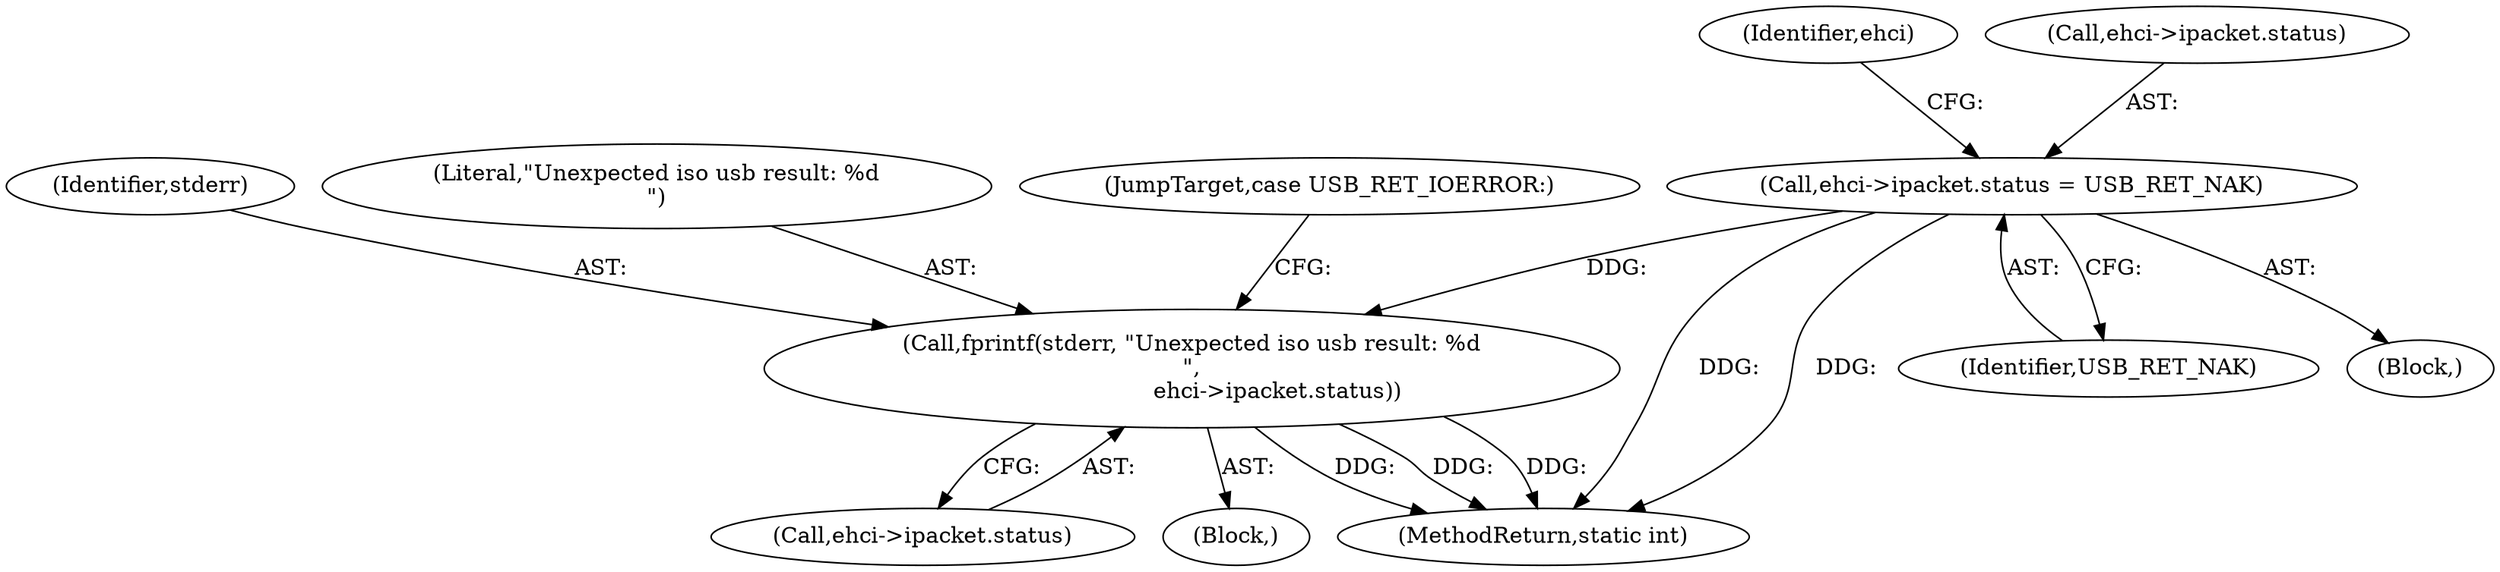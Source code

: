 digraph "0_qemu_b16c129daf0fed91febbb88de23dae8271c8898a@pointer" {
"1000404" [label="(Call,ehci->ipacket.status = USB_RET_NAK)"];
"1000433" [label="(Call,fprintf(stderr, \"Unexpected iso usb result: %d\n\",\n                        ehci->ipacket.status))"];
"1000404" [label="(Call,ehci->ipacket.status = USB_RET_NAK)"];
"1000401" [label="(Block,)"];
"1000410" [label="(Identifier,USB_RET_NAK)"];
"1000429" [label="(Block,)"];
"1000414" [label="(Identifier,ehci)"];
"1000434" [label="(Identifier,stderr)"];
"1000433" [label="(Call,fprintf(stderr, \"Unexpected iso usb result: %d\n\",\n                        ehci->ipacket.status))"];
"1000435" [label="(Literal,\"Unexpected iso usb result: %d\n\")"];
"1000533" [label="(MethodReturn,static int)"];
"1000436" [label="(Call,ehci->ipacket.status)"];
"1000405" [label="(Call,ehci->ipacket.status)"];
"1000441" [label="(JumpTarget,case USB_RET_IOERROR:)"];
"1000404" -> "1000401"  [label="AST: "];
"1000404" -> "1000410"  [label="CFG: "];
"1000405" -> "1000404"  [label="AST: "];
"1000410" -> "1000404"  [label="AST: "];
"1000414" -> "1000404"  [label="CFG: "];
"1000404" -> "1000533"  [label="DDG: "];
"1000404" -> "1000533"  [label="DDG: "];
"1000404" -> "1000433"  [label="DDG: "];
"1000433" -> "1000429"  [label="AST: "];
"1000433" -> "1000436"  [label="CFG: "];
"1000434" -> "1000433"  [label="AST: "];
"1000435" -> "1000433"  [label="AST: "];
"1000436" -> "1000433"  [label="AST: "];
"1000441" -> "1000433"  [label="CFG: "];
"1000433" -> "1000533"  [label="DDG: "];
"1000433" -> "1000533"  [label="DDG: "];
"1000433" -> "1000533"  [label="DDG: "];
}

